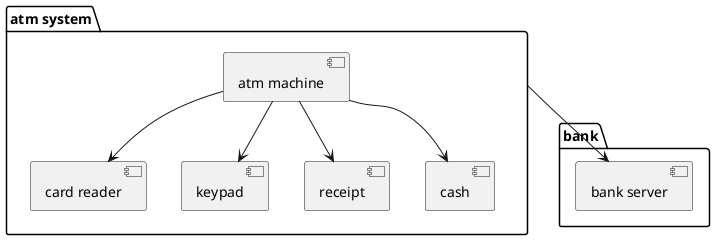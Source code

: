 @startuml

package "atm system" {
    [atm machine] --> [card reader]
    [atm machine] --> [keypad]
    [atm machine] --> [receipt]
    [atm machine] --> [cash]
}

package "bank" {
    [bank server]
}
[atm system] --> [bank server]



@enduml
